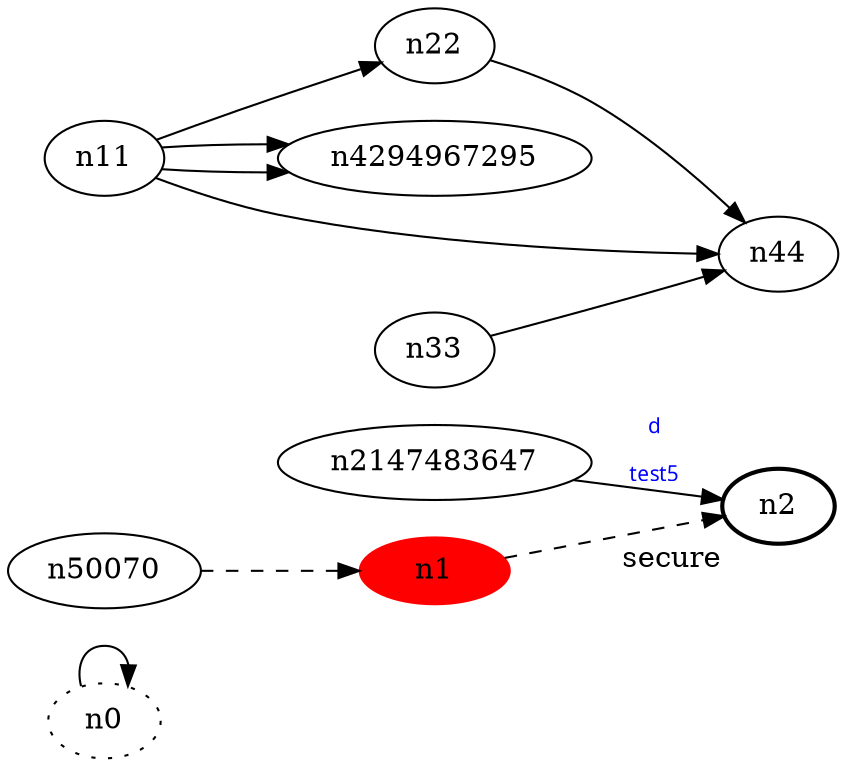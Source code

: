 digraph test5 {
	rankdir=LR;
	fontcolor=blue; /* c0; c170141183460469231731687303715884105727; c-1 -- c1 */
	n0 [style=dotted, fillcolor="#123456"]; // c65534; c3; c1 -- c3
	n1 [height=0, width=1, color=red, style=filled];
	n2 [style=bold, xlabel="secure"];
	n50070 -> n1 -> n2[style=dashed];
	n2147483647 -> n2 [fontname="comic sans", label="d\n\l\G", fontcolor=blue, fontsize=10];
	n11 -> n22;
	n11 -> n4294967295;
	n11 -> n4294967295;
	n11 -> n44;
	n0 -> n0;
	n22 -> n44;
	n33 -> n44;
}
